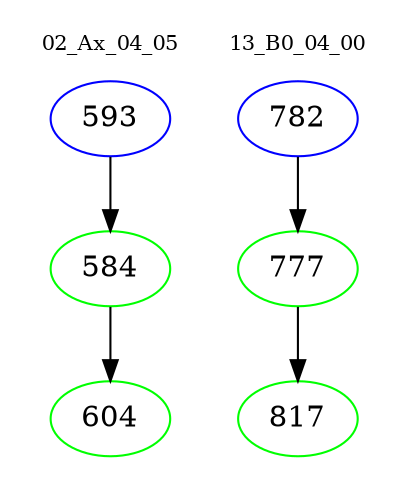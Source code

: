 digraph{
subgraph cluster_0 {
color = white
label = "02_Ax_04_05";
fontsize=10;
T0_593 [label="593", color="blue"]
T0_593 -> T0_584 [color="black"]
T0_584 [label="584", color="green"]
T0_584 -> T0_604 [color="black"]
T0_604 [label="604", color="green"]
}
subgraph cluster_1 {
color = white
label = "13_B0_04_00";
fontsize=10;
T1_782 [label="782", color="blue"]
T1_782 -> T1_777 [color="black"]
T1_777 [label="777", color="green"]
T1_777 -> T1_817 [color="black"]
T1_817 [label="817", color="green"]
}
}

